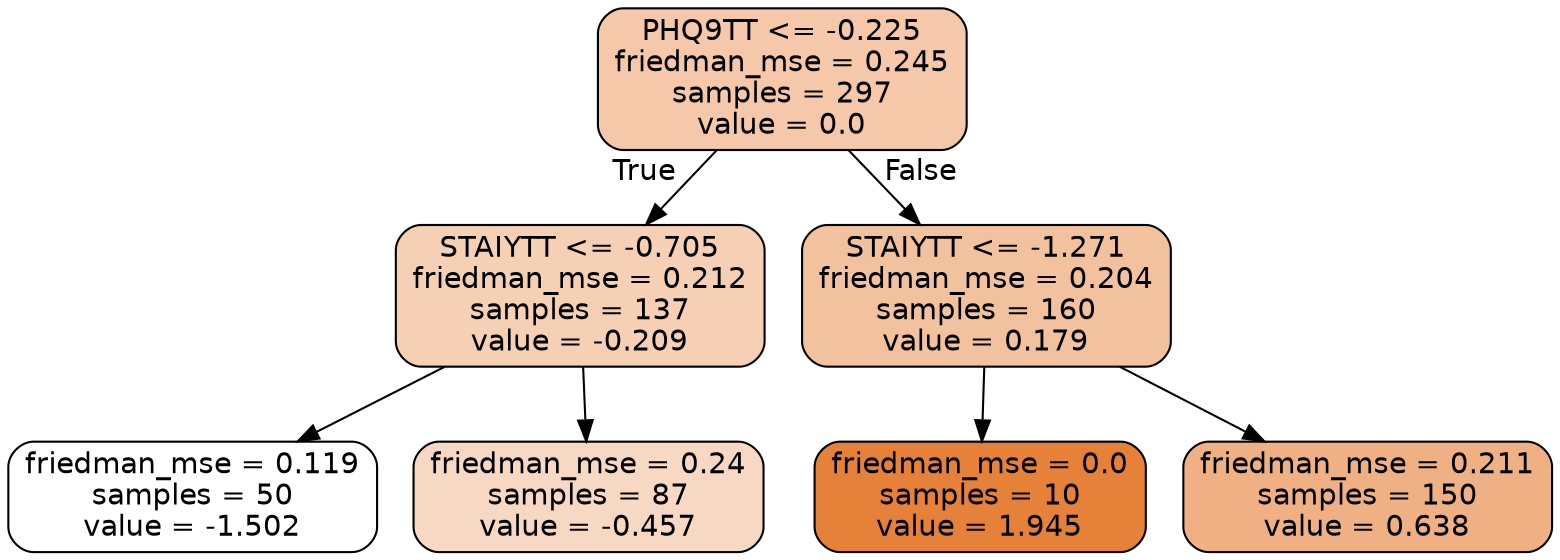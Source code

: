 digraph Tree {
node [shape=box, style="filled, rounded", color="black", fontname=helvetica] ;
edge [fontname=helvetica] ;
0 [label="PHQ9TT <= -0.225\nfriedman_mse = 0.245\nsamples = 297\nvalue = 0.0", fillcolor="#f4c8a9"] ;
1 [label="STAIYTT <= -0.705\nfriedman_mse = 0.212\nsamples = 137\nvalue = -0.209", fillcolor="#f5d0b5"] ;
0 -> 1 [labeldistance=2.5, labelangle=45, headlabel="True"] ;
2 [label="friedman_mse = 0.119\nsamples = 50\nvalue = -1.502", fillcolor="#ffffff"] ;
1 -> 2 ;
3 [label="friedman_mse = 0.24\nsamples = 87\nvalue = -0.457", fillcolor="#f7d9c3"] ;
1 -> 3 ;
4 [label="STAIYTT <= -1.271\nfriedman_mse = 0.204\nsamples = 160\nvalue = 0.179", fillcolor="#f2c29e"] ;
0 -> 4 [labeldistance=2.5, labelangle=-45, headlabel="False"] ;
5 [label="friedman_mse = 0.0\nsamples = 10\nvalue = 1.945", fillcolor="#e58139"] ;
4 -> 5 ;
6 [label="friedman_mse = 0.211\nsamples = 150\nvalue = 0.638", fillcolor="#efb184"] ;
4 -> 6 ;
}